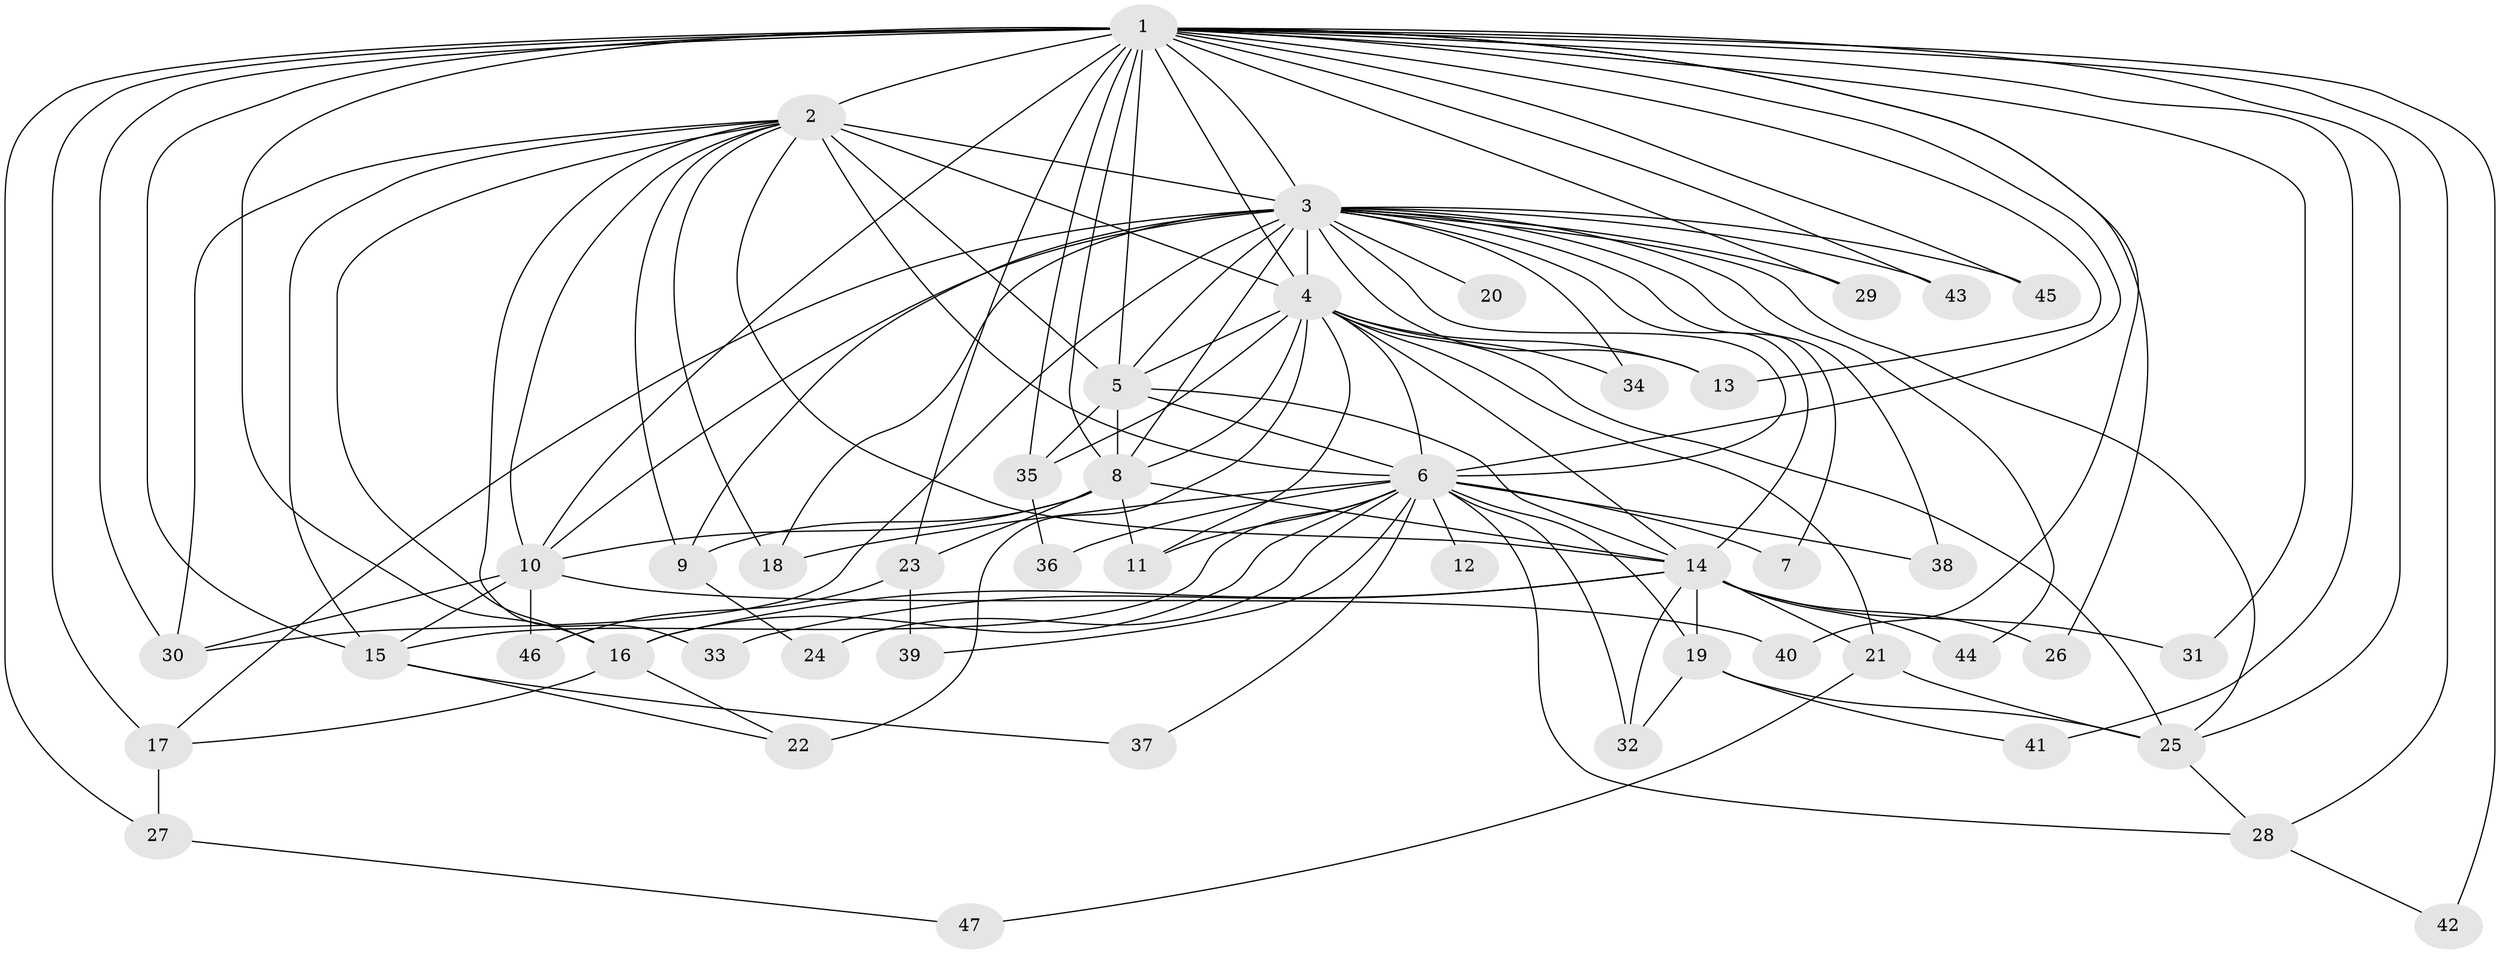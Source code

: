 // original degree distribution, {13: 0.010638297872340425, 19: 0.031914893617021274, 17: 0.031914893617021274, 29: 0.010638297872340425, 15: 0.010638297872340425, 26: 0.010638297872340425, 2: 0.5425531914893617, 4: 0.06382978723404255, 3: 0.20212765957446807, 9: 0.010638297872340425, 10: 0.010638297872340425, 6: 0.010638297872340425, 7: 0.010638297872340425, 5: 0.0425531914893617}
// Generated by graph-tools (version 1.1) at 2025/35/03/09/25 02:35:13]
// undirected, 47 vertices, 120 edges
graph export_dot {
graph [start="1"]
  node [color=gray90,style=filled];
  1;
  2;
  3;
  4;
  5;
  6;
  7;
  8;
  9;
  10;
  11;
  12;
  13;
  14;
  15;
  16;
  17;
  18;
  19;
  20;
  21;
  22;
  23;
  24;
  25;
  26;
  27;
  28;
  29;
  30;
  31;
  32;
  33;
  34;
  35;
  36;
  37;
  38;
  39;
  40;
  41;
  42;
  43;
  44;
  45;
  46;
  47;
  1 -- 2 [weight=11.0];
  1 -- 3 [weight=3.0];
  1 -- 4 [weight=6.0];
  1 -- 5 [weight=3.0];
  1 -- 6 [weight=4.0];
  1 -- 8 [weight=1.0];
  1 -- 10 [weight=3.0];
  1 -- 13 [weight=1.0];
  1 -- 15 [weight=3.0];
  1 -- 16 [weight=1.0];
  1 -- 17 [weight=2.0];
  1 -- 23 [weight=1.0];
  1 -- 25 [weight=1.0];
  1 -- 26 [weight=1.0];
  1 -- 27 [weight=1.0];
  1 -- 28 [weight=1.0];
  1 -- 29 [weight=1.0];
  1 -- 30 [weight=1.0];
  1 -- 31 [weight=1.0];
  1 -- 35 [weight=1.0];
  1 -- 40 [weight=1.0];
  1 -- 41 [weight=1.0];
  1 -- 42 [weight=1.0];
  1 -- 43 [weight=1.0];
  1 -- 45 [weight=1.0];
  2 -- 3 [weight=2.0];
  2 -- 4 [weight=4.0];
  2 -- 5 [weight=2.0];
  2 -- 6 [weight=3.0];
  2 -- 9 [weight=1.0];
  2 -- 10 [weight=1.0];
  2 -- 14 [weight=1.0];
  2 -- 15 [weight=1.0];
  2 -- 16 [weight=2.0];
  2 -- 18 [weight=1.0];
  2 -- 30 [weight=1.0];
  2 -- 33 [weight=1.0];
  3 -- 4 [weight=2.0];
  3 -- 5 [weight=2.0];
  3 -- 6 [weight=1.0];
  3 -- 7 [weight=1.0];
  3 -- 8 [weight=1.0];
  3 -- 9 [weight=1.0];
  3 -- 10 [weight=1.0];
  3 -- 13 [weight=1.0];
  3 -- 14 [weight=1.0];
  3 -- 17 [weight=1.0];
  3 -- 18 [weight=1.0];
  3 -- 20 [weight=1.0];
  3 -- 25 [weight=1.0];
  3 -- 29 [weight=1.0];
  3 -- 30 [weight=1.0];
  3 -- 34 [weight=2.0];
  3 -- 38 [weight=1.0];
  3 -- 43 [weight=1.0];
  3 -- 44 [weight=1.0];
  3 -- 45 [weight=1.0];
  4 -- 5 [weight=3.0];
  4 -- 6 [weight=2.0];
  4 -- 8 [weight=1.0];
  4 -- 11 [weight=1.0];
  4 -- 13 [weight=1.0];
  4 -- 14 [weight=1.0];
  4 -- 21 [weight=2.0];
  4 -- 22 [weight=2.0];
  4 -- 25 [weight=1.0];
  4 -- 34 [weight=1.0];
  4 -- 35 [weight=1.0];
  5 -- 6 [weight=1.0];
  5 -- 8 [weight=6.0];
  5 -- 14 [weight=1.0];
  5 -- 35 [weight=1.0];
  6 -- 7 [weight=1.0];
  6 -- 11 [weight=1.0];
  6 -- 12 [weight=1.0];
  6 -- 15 [weight=1.0];
  6 -- 16 [weight=1.0];
  6 -- 18 [weight=1.0];
  6 -- 19 [weight=1.0];
  6 -- 24 [weight=1.0];
  6 -- 28 [weight=1.0];
  6 -- 32 [weight=1.0];
  6 -- 36 [weight=1.0];
  6 -- 37 [weight=1.0];
  6 -- 38 [weight=1.0];
  6 -- 39 [weight=1.0];
  8 -- 9 [weight=1.0];
  8 -- 10 [weight=1.0];
  8 -- 11 [weight=1.0];
  8 -- 14 [weight=1.0];
  8 -- 23 [weight=1.0];
  9 -- 24 [weight=1.0];
  10 -- 15 [weight=1.0];
  10 -- 30 [weight=1.0];
  10 -- 40 [weight=1.0];
  10 -- 46 [weight=1.0];
  14 -- 16 [weight=1.0];
  14 -- 19 [weight=1.0];
  14 -- 21 [weight=1.0];
  14 -- 26 [weight=1.0];
  14 -- 31 [weight=1.0];
  14 -- 32 [weight=1.0];
  14 -- 33 [weight=1.0];
  14 -- 44 [weight=1.0];
  15 -- 22 [weight=1.0];
  15 -- 37 [weight=1.0];
  16 -- 17 [weight=1.0];
  16 -- 22 [weight=1.0];
  17 -- 27 [weight=1.0];
  19 -- 25 [weight=1.0];
  19 -- 32 [weight=1.0];
  19 -- 41 [weight=1.0];
  21 -- 25 [weight=1.0];
  21 -- 47 [weight=1.0];
  23 -- 39 [weight=1.0];
  23 -- 46 [weight=1.0];
  25 -- 28 [weight=1.0];
  27 -- 47 [weight=1.0];
  28 -- 42 [weight=1.0];
  35 -- 36 [weight=1.0];
}
